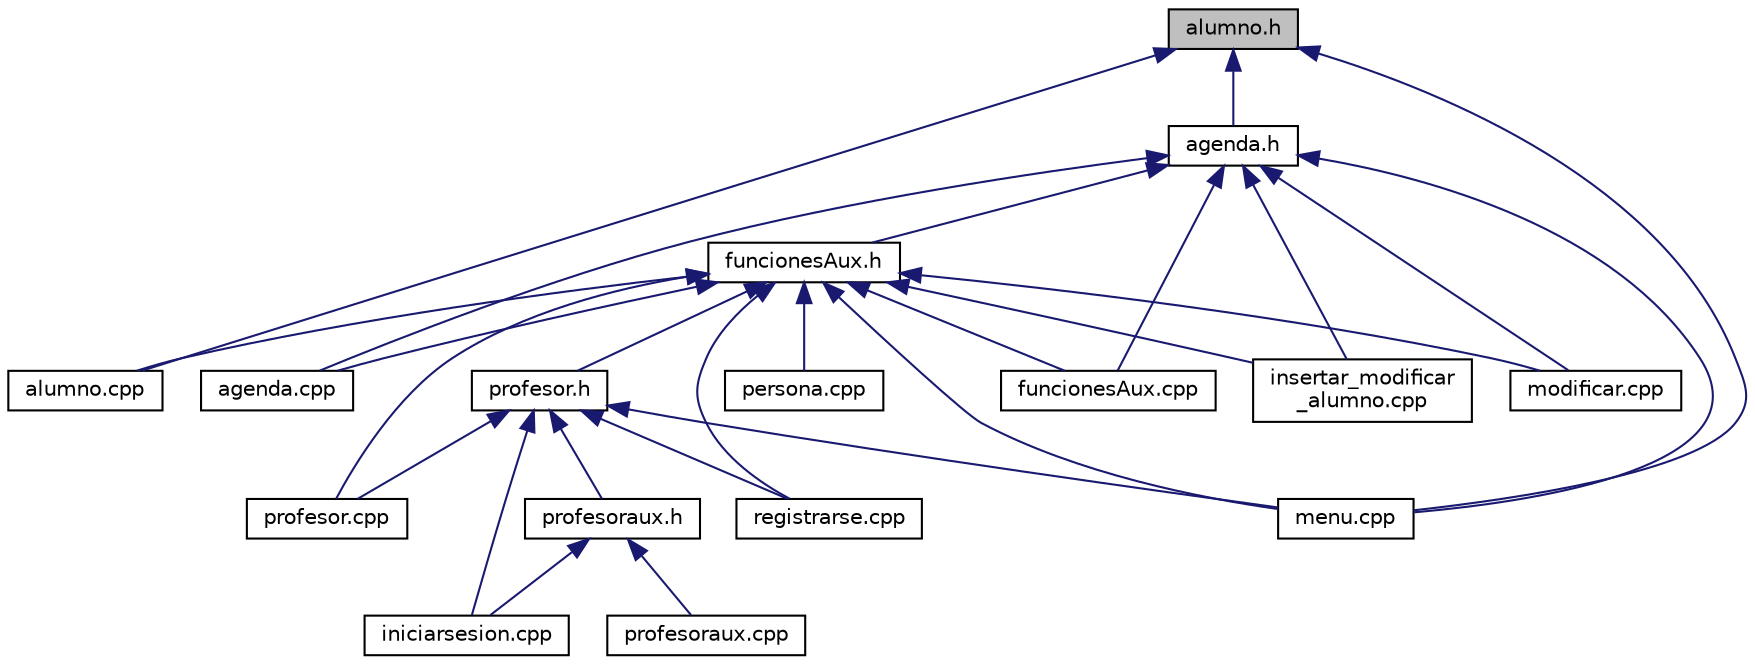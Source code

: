 digraph "alumno.h"
{
  edge [fontname="Helvetica",fontsize="10",labelfontname="Helvetica",labelfontsize="10"];
  node [fontname="Helvetica",fontsize="10",shape=record];
  Node3 [label="alumno.h",height=0.2,width=0.4,color="black", fillcolor="grey75", style="filled", fontcolor="black"];
  Node3 -> Node4 [dir="back",color="midnightblue",fontsize="10",style="solid",fontname="Helvetica"];
  Node4 [label="agenda.h",height=0.2,width=0.4,color="black", fillcolor="white", style="filled",URL="$agenda_8h.html",tooltip="Archivo que contiene la clase Agenda con la que trabajará la clase Profesor. "];
  Node4 -> Node5 [dir="back",color="midnightblue",fontsize="10",style="solid",fontname="Helvetica"];
  Node5 [label="agenda.cpp",height=0.2,width=0.4,color="black", fillcolor="white", style="filled",URL="$agenda_8cpp.html",tooltip="Archivo con los métodos de la clase Agenda implementados. "];
  Node4 -> Node6 [dir="back",color="midnightblue",fontsize="10",style="solid",fontname="Helvetica"];
  Node6 [label="funcionesAux.h",height=0.2,width=0.4,color="black", fillcolor="white", style="filled",URL="$funcionesAux_8h.html",tooltip="Archivo que contiene las funciones auxiliares. "];
  Node6 -> Node5 [dir="back",color="midnightblue",fontsize="10",style="solid",fontname="Helvetica"];
  Node6 -> Node7 [dir="back",color="midnightblue",fontsize="10",style="solid",fontname="Helvetica"];
  Node7 [label="alumno.cpp",height=0.2,width=0.4,color="black", fillcolor="white", style="filled",URL="$alumno_8cpp.html",tooltip="Archivo con los métodos de la clase Alumno implementados. "];
  Node6 -> Node8 [dir="back",color="midnightblue",fontsize="10",style="solid",fontname="Helvetica"];
  Node8 [label="funcionesAux.cpp",height=0.2,width=0.4,color="black", fillcolor="white", style="filled",URL="$funcionesAux_8cpp.html",tooltip="Archivo con las funciones auxiliares implementadas. "];
  Node6 -> Node9 [dir="back",color="midnightblue",fontsize="10",style="solid",fontname="Helvetica"];
  Node9 [label="profesor.h",height=0.2,width=0.4,color="black", fillcolor="white", style="filled",URL="$profesor_8h.html",tooltip="Archivo que contiene la clase Profesor que utilizará la clase Agenda. "];
  Node9 -> Node10 [dir="back",color="midnightblue",fontsize="10",style="solid",fontname="Helvetica"];
  Node10 [label="iniciarsesion.cpp",height=0.2,width=0.4,color="black", fillcolor="white", style="filled",URL="$iniciarsesion_8cpp_source.html"];
  Node9 -> Node11 [dir="back",color="midnightblue",fontsize="10",style="solid",fontname="Helvetica"];
  Node11 [label="profesoraux.h",height=0.2,width=0.4,color="black", fillcolor="white", style="filled",URL="$profesoraux_8h_source.html"];
  Node11 -> Node10 [dir="back",color="midnightblue",fontsize="10",style="solid",fontname="Helvetica"];
  Node11 -> Node12 [dir="back",color="midnightblue",fontsize="10",style="solid",fontname="Helvetica"];
  Node12 [label="profesoraux.cpp",height=0.2,width=0.4,color="black", fillcolor="white", style="filled",URL="$profesoraux_8cpp_source.html"];
  Node9 -> Node13 [dir="back",color="midnightblue",fontsize="10",style="solid",fontname="Helvetica"];
  Node13 [label="menu.cpp",height=0.2,width=0.4,color="black", fillcolor="white", style="filled",URL="$menu_8cpp_source.html"];
  Node9 -> Node14 [dir="back",color="midnightblue",fontsize="10",style="solid",fontname="Helvetica"];
  Node14 [label="profesor.cpp",height=0.2,width=0.4,color="black", fillcolor="white", style="filled",URL="$profesor_8cpp.html",tooltip="Archivo con los métodos de la clase Profesor implementados. "];
  Node9 -> Node15 [dir="back",color="midnightblue",fontsize="10",style="solid",fontname="Helvetica"];
  Node15 [label="registrarse.cpp",height=0.2,width=0.4,color="black", fillcolor="white", style="filled",URL="$registrarse_8cpp_source.html"];
  Node6 -> Node16 [dir="back",color="midnightblue",fontsize="10",style="solid",fontname="Helvetica"];
  Node16 [label="insertar_modificar\l_alumno.cpp",height=0.2,width=0.4,color="black", fillcolor="white", style="filled",URL="$insertar__modificar__alumno_8cpp_source.html"];
  Node6 -> Node13 [dir="back",color="midnightblue",fontsize="10",style="solid",fontname="Helvetica"];
  Node6 -> Node17 [dir="back",color="midnightblue",fontsize="10",style="solid",fontname="Helvetica"];
  Node17 [label="modificar.cpp",height=0.2,width=0.4,color="black", fillcolor="white", style="filled",URL="$modificar_8cpp_source.html"];
  Node6 -> Node18 [dir="back",color="midnightblue",fontsize="10",style="solid",fontname="Helvetica"];
  Node18 [label="persona.cpp",height=0.2,width=0.4,color="black", fillcolor="white", style="filled",URL="$persona_8cpp.html",tooltip="Archivo con los métodos de la clase Persona implementados. "];
  Node6 -> Node14 [dir="back",color="midnightblue",fontsize="10",style="solid",fontname="Helvetica"];
  Node6 -> Node15 [dir="back",color="midnightblue",fontsize="10",style="solid",fontname="Helvetica"];
  Node4 -> Node8 [dir="back",color="midnightblue",fontsize="10",style="solid",fontname="Helvetica"];
  Node4 -> Node16 [dir="back",color="midnightblue",fontsize="10",style="solid",fontname="Helvetica"];
  Node4 -> Node13 [dir="back",color="midnightblue",fontsize="10",style="solid",fontname="Helvetica"];
  Node4 -> Node17 [dir="back",color="midnightblue",fontsize="10",style="solid",fontname="Helvetica"];
  Node3 -> Node7 [dir="back",color="midnightblue",fontsize="10",style="solid",fontname="Helvetica"];
  Node3 -> Node13 [dir="back",color="midnightblue",fontsize="10",style="solid",fontname="Helvetica"];
}
